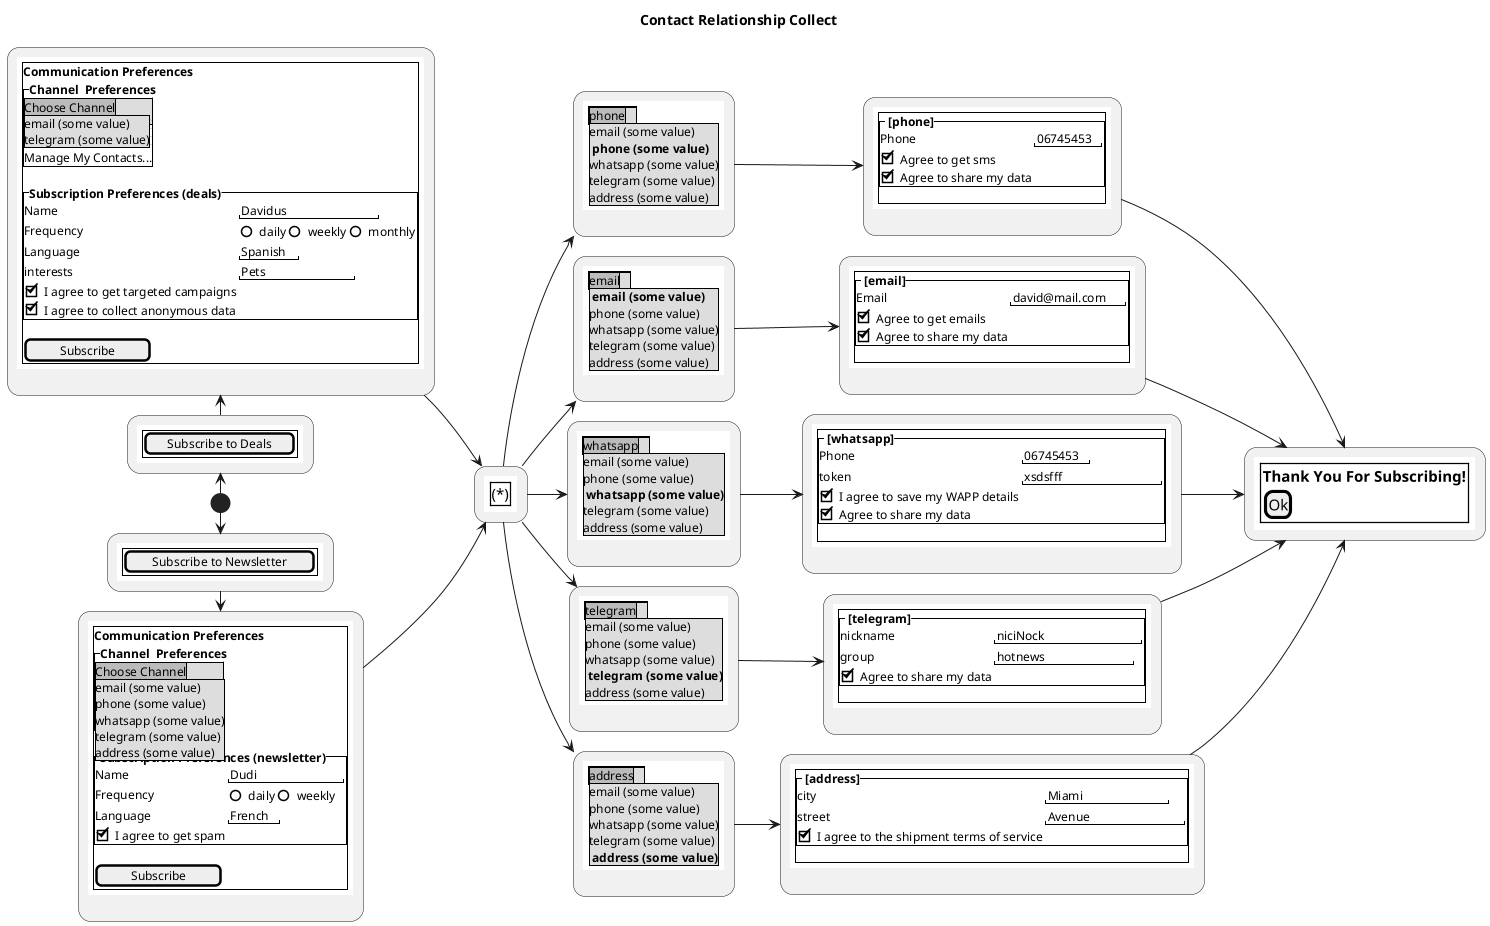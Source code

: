 @startuml
 
!$sub= "newsletter"
!$sub2= "deals"
  

 ' *************** subscription


!$newsletter = { 
 "type":"newsletter", 
 "fields": [
{"name":"name", "value":"Dudi"  }, 
{"name":"frequency", "value":"daily" , "options":["daily" , "weekly"]} ,
{"name":"language", "value":"French"} 
  ] ,
  "channel": { "value":"null" , "options":["email" , "phone", "whatsapp", "telegram", "address"]},
  "terms":  [
  {"name":"terms_news", "value":"true"}
  ]
}


!$deals = { 
 "type":"deals",
 "fields": [
{"name":"name", "value":"Davidus"  }, 
{"name":"frequency", "value":"daily" , "options":["daily" , "weekly", "monthly"]} ,
{"name":"language", "value":"Spanish"} ,
{"name":"interests", "value":"Pets"} 
  ] ,
  "channel": { "value":"null" , "options":["email" ,   "telegram" ]},
  "terms":  [
  {"name":"terms_deals", "value":"true"}
  ]
}

  
 !procedure  subscription($subscription)  
          contact_details(null, $subscription.channel.options)   
          {^"<b>Subscription Preferences ($subscription.type)" 
           fields($subscription.fields)  
           fields($subscription.terms)   
        } 
 !endprocedure 
 
' *************** contacts
 !$contact_email = { 
     "type":"email",
     "value" :"david@mail.com" ,
     "fields": [
     {"name":"email", "value":"david@mail.com"  }
     , 
    {"name":"terms_email", "value":"true"} ,
    {"name":"terms_share", "value":"true"}  
 ] }
 
 !$contact_phone = { 
  "type":"phone",   
  "value" :"06745453" , 
  "fields": [
  {"name":"phone", "value":"06745453"  }
  , 
 {"name":"terms_phone", "value":"true"} ,
 {"name":"terms_share", "value":"true"}  
 ]
 }
 
 !$contact_whatsapp = { 
  "type":"whatsapp", 
  "fields": [
  {"name":"phone", "value":"06745453"  },
  {"name":"token", "value":"xsdsfff"  } , 
 {"name":"terms_whatsapp", "value":"true"} ,
 {"name":"terms_share", "value":"true"}  
 ] }
 
 !$contact_telegram = { 
  "type":"telegram",
  "fields": [
  {"name":"nickname", "value":"niciNock"  },
  {"name":"group", "value":"hotnews"  } , 
 {"name":"terms_share", "value":"true"}  
 ] }
 
 
 !$contact_address = { 
  "type":"address", 
  "fields": [
  {"name":"city", "value":"Miami"  },
  {"name":"street", "value":"Avenue "  } , 
  {"name":"terms_shipping", "value":"true"}  
 ] }
 
 
 
 !procedure goto_contact($from, $contact, $other_options)
   !$choosevar= choose+$contact.type  
   $from-down->"
                          {{
                          salt
                          {+
                            contact_options($contact, $other_options)
                          }
                          }}
                
                          " as  $choosevar  
   -down-> "
           {{
           salt
           {+
             contact($contact)
           }
           }}
 
           " as $contact.type
 
   -down-> SALT(thanks)      
 !endprocedure
 
 
  
 !procedure  contact_options($contact, $options)
     !local $choice= "Choose Channel"
     !if $contact != null 
        !$choice = $contact.type  
     !endif
      {* $choice 
         $choice |  
                !foreach $o in $options
                      !$cont= contact_+$contact.type+.value
                      !$value= %get_variable_value("$cont")
                      
                     !if $o == $contact.type
                      <b> $o (some value)|
                      !else
                        $o (some value)|
                     !endif
                      
                 !endfor  
    }  

    

  !endprocedure
  
    !procedure  contact($contact)  
      {^"<b> [$contact.type]"  
        {{  fields($contact.fields)  }}  
     }
  
    !endprocedure

  !procedure  contact_details($contact, $options)  
    {^"<b>Channel  Preferences" 
    
       
         contact_options($contact, $options) 

        !if $contact != null
         {{  fields($contact.fields)  }}
        !else
                   ...
                   ...
                   ...
      !endif
     
  ...
       Manage My Contacts...

      }

  !endprocedure
 
 
' ------------- end contacts


 !$channel =null 
 !$contact =null 

 

!unquoted procedure SALT($x, $asVar = null)
 !local $var=$x   
!if $asVar != null
    !local $var=$asVar   
!endif 
"{{
salt
skinparam dpi 120 
%invoke_procedure("_"+$x)
}}" as $var
!endprocedure

 
!unquoted procedure draw($x) 
   %invoke_procedure("_"+$x) 
!endprocedure


 
' *************** general fields

 
  !procedure option($option, $value) 
     !if $option == $value
        (X)$option 
        !else
        ()$option
     !endif  
  !endprocedure
   
  
  !procedure checkbox($value) 
     !if $value
        [X] 
        !else
        []
     !endif  
  !endprocedure
 
    !procedure text($title, $field )
          $title | "     $field     "
     !endprocedure

  !procedure  field( $field)  
     !if %function_exists($field.name)
         %invoke_procedure($field.name, $field)
         !else
         text($field.name, $field.value)
         
      !endif   
     !endprocedure 
     
 !procedure fields( $field)  
       !foreach $f in $field
             field($f)  
       !endfor
 !endprocedure 
  
!procedure wizard($tab=newsletter, $tabs)
{+
    {/ <b>$tab | Fullscreen | Behavior | Saving } 
        draw($tab)
    }
}

!endprocedure
' *************** specific fields

 !procedure  frequency($frequency)  
     Frequency | { 
              !foreach $o in $frequency.options
                        !if $o == $contact
                          (X)$o |
                         !else
                           ()$o |
                        !endif
                         
              !endfor  
            }  
 !endprocedure
  
  !procedure name($field)
       text(Name ,$field.value)
  !endprocedure 
  
    !procedure email($field)
         Email | "$field.value"
    !endprocedure  
    !procedure phone($field)
             Phone | "$field.value"
   !endprocedure  
   
   !procedure language($field)
       Language | "$field.value"
  !endprocedure
    
  !procedure  terms_news($field)  
       checkbox($field.value) I agree to get spam 
  !endprocedure 
  
  !procedure  terms_deals($field)  
       checkbox($field.value) I agree to get targeted campaigns
       checkbox($field.value) I agree to collect anonymous data
  !endprocedure
  
  !procedure  terms_phone($field)  
       checkbox($field.value) Agree to get sms
  !endprocedure
    !procedure  terms_whatsapp($field)  
         checkbox($field.value) I agree to save my WAPP details
    !endprocedure

  !procedure  terms_email($field)  
         checkbox($field.value) Agree to get emails 
  !endprocedure
    
   !procedure  terms_share($field)  
           checkbox($field.value) Agree to share my data 
   !endprocedure
  
   !procedure terms_shipping($field)  
      checkbox($field.value)  I agree to the shipment terms of service
  !endprocedure
 
  
 
  !procedure  lite($subscriptions)
    "
              {{
              salt
              {+
               <b>Communication Preferences  
                subscription($subscriptions) 
                 [   Subscribe   ]
              }
             }}
   
             " as $subscriptions.type
  
  !endprocedure
  
!procedure _thanks()
{+ 
    {
  
         <b>Thank You For Subscribing! 
        [Ok]
    }
 
}
!endprocedure

!procedure _choose()
 {+  
     (*)
 } 
!endprocedure


!procedure _subscribe()
 {+  
     [Subscribe to Newsletter]
 } 
!endprocedure

!procedure  subscribe($subscription)
!local  $var=Subscribe+$subscription 
  "
  {{
  salt
  {+ 
  [Subscribe to $subscription]
  }
  }}
  " as $var  
!endprocedure

skinparam monochrome true

title Contact Relationship Collect  
left to right direction


 !$channel_options=  $newsletter.channel.options  
 (*)-right->subscribe(Newsletter) 
  -right->lite($newsletter) 
  
 -down-> SALT(choose) 
  goto_contact(choose, $contact_phone, $channel_options   )   
  goto_contact(choose,$contact_email, $channel_options ) 
  goto_contact(choose,$contact_whatsapp, $channel_options ) 
  goto_contact(choose,$contact_telegram, $channel_options ) 
  goto_contact(choose,$contact_address, $channel_options ) 
 !$channel_options=  $deals.channel.options  

 (*)-left->subscribe(Deals)  
  -left->lite($deals) 

  -down-> SALT(choose) 
@enduml
